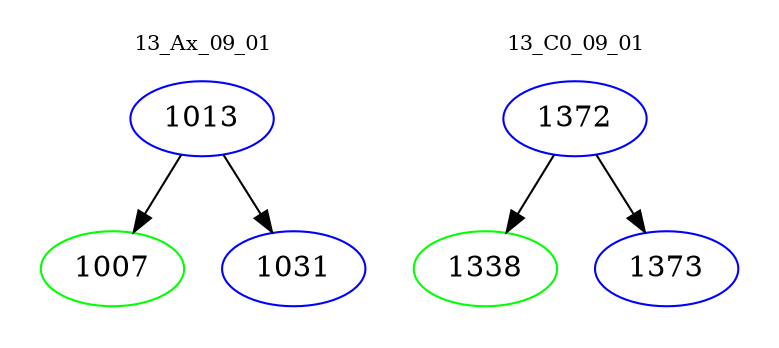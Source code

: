 digraph{
subgraph cluster_0 {
color = white
label = "13_Ax_09_01";
fontsize=10;
T0_1013 [label="1013", color="blue"]
T0_1013 -> T0_1007 [color="black"]
T0_1007 [label="1007", color="green"]
T0_1013 -> T0_1031 [color="black"]
T0_1031 [label="1031", color="blue"]
}
subgraph cluster_1 {
color = white
label = "13_C0_09_01";
fontsize=10;
T1_1372 [label="1372", color="blue"]
T1_1372 -> T1_1338 [color="black"]
T1_1338 [label="1338", color="green"]
T1_1372 -> T1_1373 [color="black"]
T1_1373 [label="1373", color="blue"]
}
}
